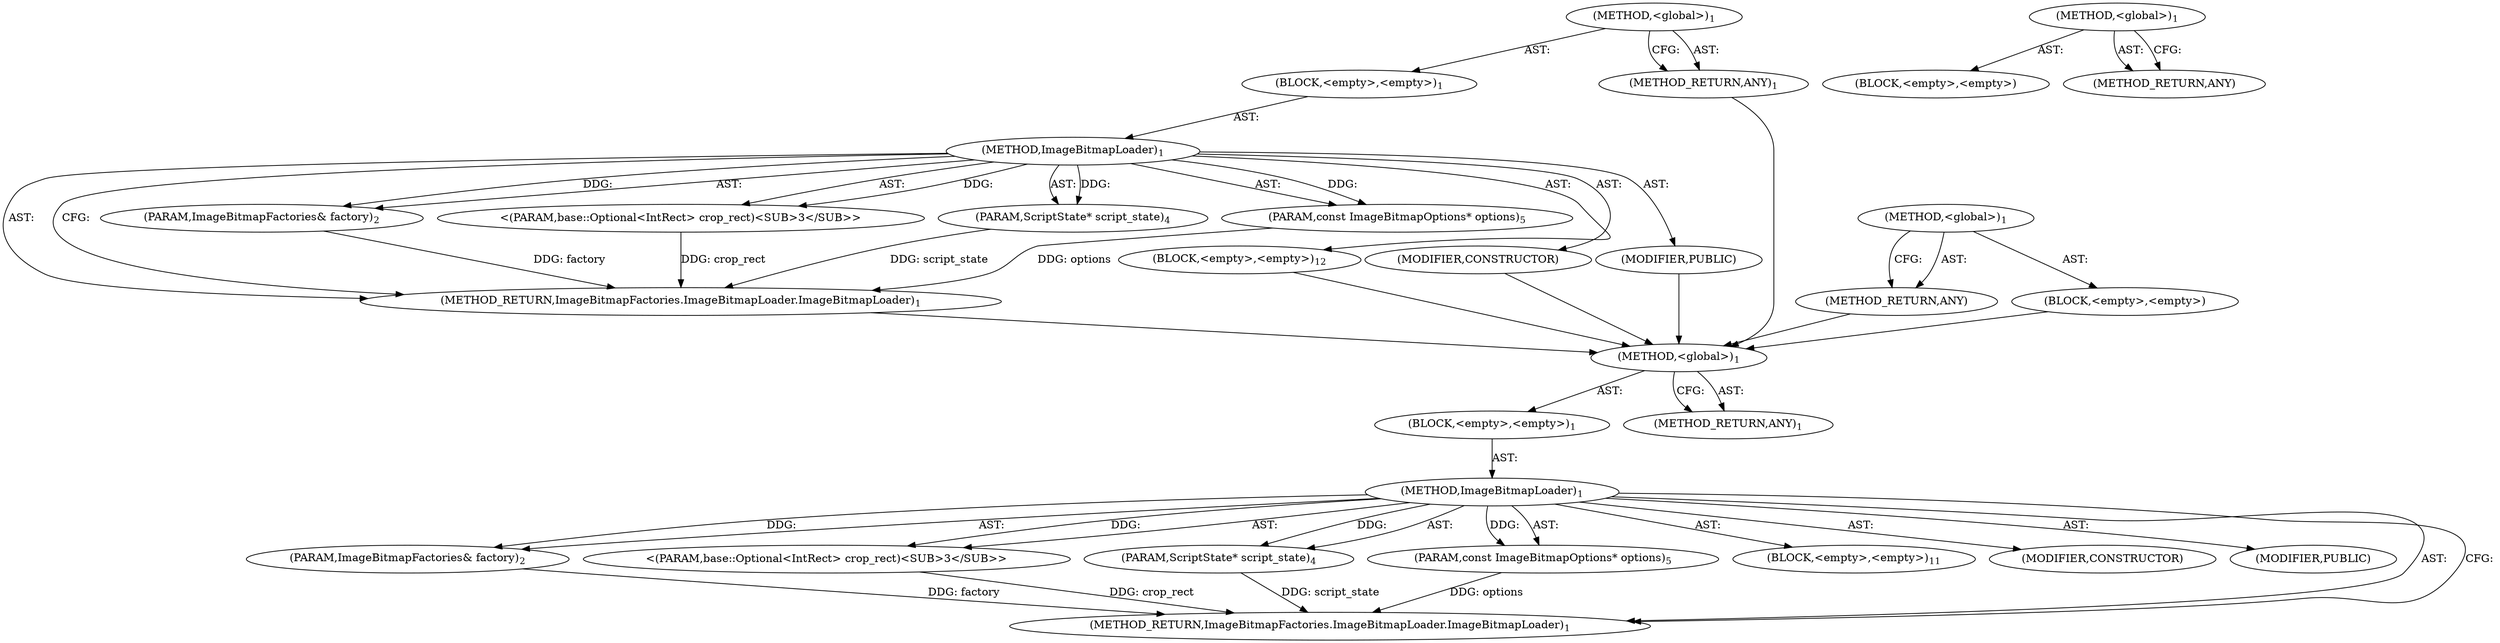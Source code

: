 digraph "&lt;global&gt;" {
vulnerable_6 [label=<(METHOD,&lt;global&gt;)<SUB>1</SUB>>];
vulnerable_7 [label=<(BLOCK,&lt;empty&gt;,&lt;empty&gt;)<SUB>1</SUB>>];
vulnerable_8 [label=<(METHOD,ImageBitmapLoader)<SUB>1</SUB>>];
vulnerable_9 [label=<(PARAM,ImageBitmapFactories&amp; factory)<SUB>2</SUB>>];
vulnerable_10 [label="<(PARAM,base::Optional&lt;IntRect&gt; crop_rect)<SUB>3</SUB>>"];
vulnerable_11 [label=<(PARAM,ScriptState* script_state)<SUB>4</SUB>>];
vulnerable_12 [label=<(PARAM,const ImageBitmapOptions* options)<SUB>5</SUB>>];
vulnerable_13 [label=<(BLOCK,&lt;empty&gt;,&lt;empty&gt;)<SUB>11</SUB>>];
vulnerable_14 [label=<(MODIFIER,CONSTRUCTOR)>];
vulnerable_15 [label=<(MODIFIER,PUBLIC)>];
vulnerable_16 [label=<(METHOD_RETURN,ImageBitmapFactories.ImageBitmapLoader.ImageBitmapLoader)<SUB>1</SUB>>];
vulnerable_18 [label=<(METHOD_RETURN,ANY)<SUB>1</SUB>>];
vulnerable_35 [label=<(METHOD,&lt;global&gt;)<SUB>1</SUB>>];
vulnerable_36 [label=<(BLOCK,&lt;empty&gt;,&lt;empty&gt;)>];
vulnerable_37 [label=<(METHOD_RETURN,ANY)>];
fixed_6 [label=<(METHOD,&lt;global&gt;)<SUB>1</SUB>>];
fixed_7 [label=<(BLOCK,&lt;empty&gt;,&lt;empty&gt;)<SUB>1</SUB>>];
fixed_8 [label=<(METHOD,ImageBitmapLoader)<SUB>1</SUB>>];
fixed_9 [label=<(PARAM,ImageBitmapFactories&amp; factory)<SUB>2</SUB>>];
fixed_10 [label="<(PARAM,base::Optional&lt;IntRect&gt; crop_rect)<SUB>3</SUB>>"];
fixed_11 [label=<(PARAM,ScriptState* script_state)<SUB>4</SUB>>];
fixed_12 [label=<(PARAM,const ImageBitmapOptions* options)<SUB>5</SUB>>];
fixed_13 [label=<(BLOCK,&lt;empty&gt;,&lt;empty&gt;)<SUB>12</SUB>>];
fixed_14 [label=<(MODIFIER,CONSTRUCTOR)>];
fixed_15 [label=<(MODIFIER,PUBLIC)>];
fixed_16 [label=<(METHOD_RETURN,ImageBitmapFactories.ImageBitmapLoader.ImageBitmapLoader)<SUB>1</SUB>>];
fixed_18 [label=<(METHOD_RETURN,ANY)<SUB>1</SUB>>];
fixed_35 [label=<(METHOD,&lt;global&gt;)<SUB>1</SUB>>];
fixed_36 [label=<(BLOCK,&lt;empty&gt;,&lt;empty&gt;)>];
fixed_37 [label=<(METHOD_RETURN,ANY)>];
vulnerable_6 -> vulnerable_7  [key=0, label="AST: "];
vulnerable_6 -> vulnerable_18  [key=0, label="AST: "];
vulnerable_6 -> vulnerable_18  [key=1, label="CFG: "];
vulnerable_7 -> vulnerable_8  [key=0, label="AST: "];
vulnerable_8 -> vulnerable_9  [key=0, label="AST: "];
vulnerable_8 -> vulnerable_9  [key=1, label="DDG: "];
vulnerable_8 -> vulnerable_10  [key=0, label="AST: "];
vulnerable_8 -> vulnerable_10  [key=1, label="DDG: "];
vulnerable_8 -> vulnerable_11  [key=0, label="AST: "];
vulnerable_8 -> vulnerable_11  [key=1, label="DDG: "];
vulnerable_8 -> vulnerable_12  [key=0, label="AST: "];
vulnerable_8 -> vulnerable_12  [key=1, label="DDG: "];
vulnerable_8 -> vulnerable_13  [key=0, label="AST: "];
vulnerable_8 -> vulnerable_14  [key=0, label="AST: "];
vulnerable_8 -> vulnerable_15  [key=0, label="AST: "];
vulnerable_8 -> vulnerable_16  [key=0, label="AST: "];
vulnerable_8 -> vulnerable_16  [key=1, label="CFG: "];
vulnerable_9 -> vulnerable_16  [key=0, label="DDG: factory"];
vulnerable_10 -> vulnerable_16  [key=0, label="DDG: crop_rect"];
vulnerable_11 -> vulnerable_16  [key=0, label="DDG: script_state"];
vulnerable_12 -> vulnerable_16  [key=0, label="DDG: options"];
vulnerable_35 -> vulnerable_36  [key=0, label="AST: "];
vulnerable_35 -> vulnerable_37  [key=0, label="AST: "];
vulnerable_35 -> vulnerable_37  [key=1, label="CFG: "];
fixed_6 -> fixed_7  [key=0, label="AST: "];
fixed_6 -> fixed_18  [key=0, label="AST: "];
fixed_6 -> fixed_18  [key=1, label="CFG: "];
fixed_7 -> fixed_8  [key=0, label="AST: "];
fixed_8 -> fixed_9  [key=0, label="AST: "];
fixed_8 -> fixed_9  [key=1, label="DDG: "];
fixed_8 -> fixed_10  [key=0, label="AST: "];
fixed_8 -> fixed_10  [key=1, label="DDG: "];
fixed_8 -> fixed_11  [key=0, label="AST: "];
fixed_8 -> fixed_11  [key=1, label="DDG: "];
fixed_8 -> fixed_12  [key=0, label="AST: "];
fixed_8 -> fixed_12  [key=1, label="DDG: "];
fixed_8 -> fixed_13  [key=0, label="AST: "];
fixed_8 -> fixed_14  [key=0, label="AST: "];
fixed_8 -> fixed_15  [key=0, label="AST: "];
fixed_8 -> fixed_16  [key=0, label="AST: "];
fixed_8 -> fixed_16  [key=1, label="CFG: "];
fixed_9 -> fixed_16  [key=0, label="DDG: factory"];
fixed_10 -> fixed_16  [key=0, label="DDG: crop_rect"];
fixed_11 -> fixed_16  [key=0, label="DDG: script_state"];
fixed_12 -> fixed_16  [key=0, label="DDG: options"];
fixed_13 -> vulnerable_6  [key=0];
fixed_14 -> vulnerable_6  [key=0];
fixed_15 -> vulnerable_6  [key=0];
fixed_16 -> vulnerable_6  [key=0];
fixed_18 -> vulnerable_6  [key=0];
fixed_35 -> fixed_36  [key=0, label="AST: "];
fixed_35 -> fixed_37  [key=0, label="AST: "];
fixed_35 -> fixed_37  [key=1, label="CFG: "];
fixed_36 -> vulnerable_6  [key=0];
fixed_37 -> vulnerable_6  [key=0];
}
